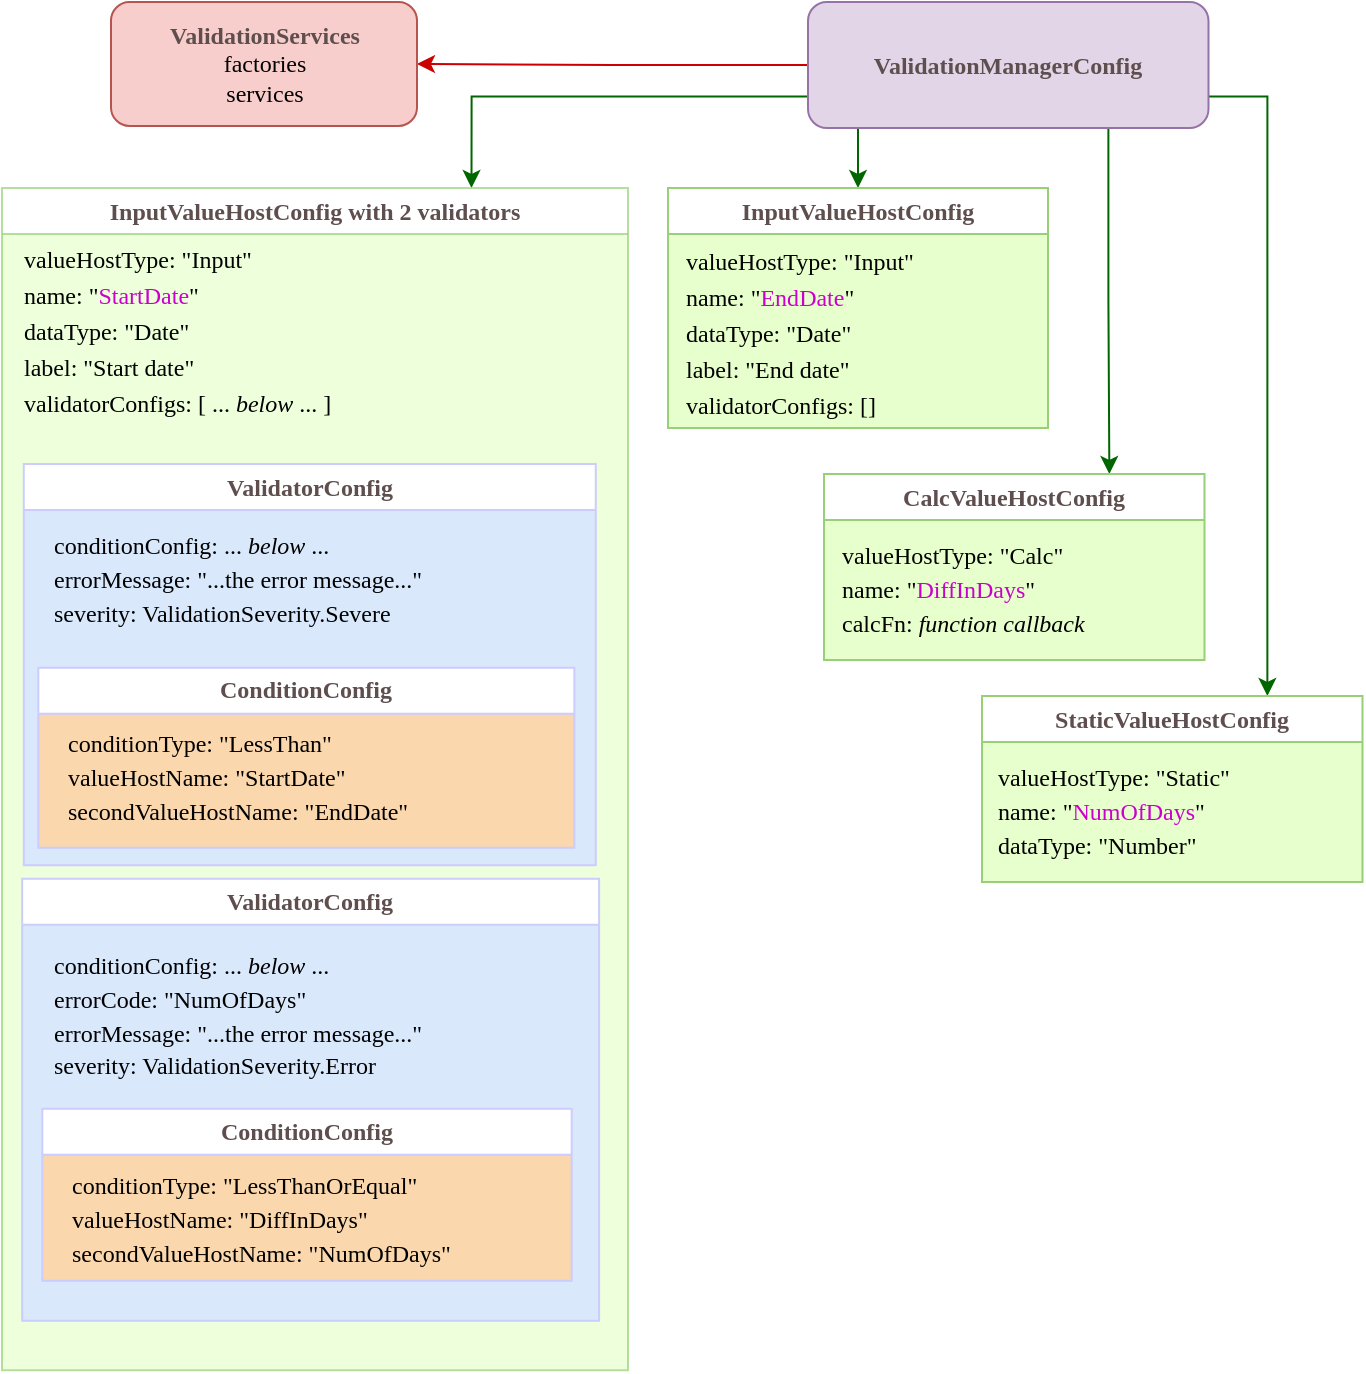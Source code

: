 <mxfile version="24.3.1" type="google">
  <diagram name="Page-1" id="_Ht9gOuzyUZ0okVe30qT">
    <mxGraphModel grid="0" page="1" gridSize="10" guides="1" tooltips="1" connect="1" arrows="1" fold="1" pageScale="1" pageWidth="850" pageHeight="1100" math="0" shadow="0">
      <root>
        <mxCell id="0" />
        <mxCell id="1" parent="0" />
        <mxCell id="ymTzm4GxknkkzWSZJKZg-1" style="edgeStyle=orthogonalEdgeStyle;rounded=0;orthogonalLoop=1;jettySize=auto;html=1;exitX=0;exitY=0.5;exitDx=0;exitDy=0;entryX=1;entryY=0.5;entryDx=0;entryDy=0;strokeColor=#CC0000;" edge="1" parent="1" source="TeC2zb-W1rzmLHfq34ra-6" target="TeC2zb-W1rzmLHfq34ra-9">
          <mxGeometry relative="1" as="geometry" />
        </mxCell>
        <mxCell id="ymTzm4GxknkkzWSZJKZg-2" style="edgeStyle=orthogonalEdgeStyle;rounded=0;orthogonalLoop=1;jettySize=auto;html=1;exitX=0;exitY=0.75;exitDx=0;exitDy=0;entryX=0.75;entryY=0;entryDx=0;entryDy=0;strokeColor=#006600;" edge="1" parent="1" source="TeC2zb-W1rzmLHfq34ra-6" target="TeC2zb-W1rzmLHfq34ra-12">
          <mxGeometry relative="1" as="geometry" />
        </mxCell>
        <mxCell id="ymTzm4GxknkkzWSZJKZg-3" style="edgeStyle=orthogonalEdgeStyle;rounded=0;orthogonalLoop=1;jettySize=auto;html=1;exitX=0.25;exitY=1;exitDx=0;exitDy=0;entryX=0.5;entryY=0;entryDx=0;entryDy=0;strokeColor=#006600;" edge="1" parent="1" source="TeC2zb-W1rzmLHfq34ra-6" target="TeC2zb-W1rzmLHfq34ra-17">
          <mxGeometry relative="1" as="geometry" />
        </mxCell>
        <mxCell id="ymTzm4GxknkkzWSZJKZg-4" style="edgeStyle=orthogonalEdgeStyle;rounded=0;orthogonalLoop=1;jettySize=auto;html=1;exitX=0.75;exitY=1;exitDx=0;exitDy=0;entryX=0.75;entryY=0;entryDx=0;entryDy=0;strokeColor=#006600;" edge="1" parent="1" source="TeC2zb-W1rzmLHfq34ra-6" target="TeC2zb-W1rzmLHfq34ra-18">
          <mxGeometry relative="1" as="geometry" />
        </mxCell>
        <mxCell id="ymTzm4GxknkkzWSZJKZg-5" style="edgeStyle=orthogonalEdgeStyle;rounded=0;orthogonalLoop=1;jettySize=auto;html=1;exitX=1;exitY=0.75;exitDx=0;exitDy=0;entryX=0.75;entryY=0;entryDx=0;entryDy=0;strokeColor=#006600;" edge="1" parent="1" source="TeC2zb-W1rzmLHfq34ra-6" target="TeC2zb-W1rzmLHfq34ra-19">
          <mxGeometry relative="1" as="geometry" />
        </mxCell>
        <mxCell id="TeC2zb-W1rzmLHfq34ra-6" value="&lt;b&gt;&lt;font color=&quot;#5e4e4e&quot;&gt;ValidationManagerConfig&lt;/font&gt;&lt;/b&gt;&lt;font face=&quot;Lucida Console&quot;&gt;&lt;br&gt;&lt;/font&gt;" style="whiteSpace=wrap;html=1;rounded=1;comic=0;labelBackgroundColor=none;strokeWidth=1;fontFamily=Verdana;fontSize=12;align=center;fillColor=#e1d5e7;strokeColor=#9673a6;" vertex="1" parent="1">
          <mxGeometry x="510" y="107" width="200.25" height="63" as="geometry" />
        </mxCell>
        <mxCell id="TeC2zb-W1rzmLHfq34ra-9" value="&lt;b style=&quot;color: rgb(94, 78, 78);&quot;&gt;ValidationServices&lt;/b&gt;&lt;br&gt;factories&lt;br&gt;services" style="whiteSpace=wrap;html=1;rounded=1;shadow=0;comic=0;labelBackgroundColor=none;strokeWidth=1;fontFamily=Verdana;fontSize=12;align=center;fillColor=#f8cecc;strokeColor=#b85450;" vertex="1" parent="1">
          <mxGeometry x="161.5" y="107" width="153" height="62" as="geometry" />
        </mxCell>
        <mxCell id="TeC2zb-W1rzmLHfq34ra-12" value="&lt;font face=&quot;Verdana&quot; color=&quot;#5e4e4e&quot;&gt;InputValueHostConfig with 2 validators&lt;/font&gt;" style="swimlane;whiteSpace=wrap;html=1;strokeColor=#97D077;fontColor=#006600;collapsible=0;opacity=70;swimlaneFillColor=#E6FFCC;" vertex="1" parent="1">
          <mxGeometry x="107" y="200" width="313" height="591.08" as="geometry" />
        </mxCell>
        <mxCell id="TeC2zb-W1rzmLHfq34ra-44" value="&lt;font face=&quot;Verdana&quot;&gt;ValidatorConfig&lt;/font&gt;" style="swimlane;horizontal=0;whiteSpace=wrap;html=1;rotation=90;strokeColor=#CCCCFF;fontColor=#5E4E4E;collapsible=0;container=0;noLabel=0;swimlaneFillColor=#DAE8FC;" vertex="1" parent="TeC2zb-W1rzmLHfq34ra-12">
          <mxGeometry x="43.82" y="311.62" width="221" height="288.46" as="geometry" />
        </mxCell>
        <mxCell id="TeC2zb-W1rzmLHfq34ra-45" value="&lt;p style=&quot;line-height: 140%;&quot;&gt;&lt;font face=&quot;Verdana&quot;&gt;conditionConfig: ... &lt;i&gt;below &lt;/i&gt;...&lt;br&gt;&lt;/font&gt;&lt;span style=&quot;background-color: initial;&quot;&gt;errorCode: &quot;NumOfDays&quot;&lt;br&gt;&lt;/span&gt;&lt;span style=&quot;background-color: initial;&quot;&gt;errorMessage: &quot;...the error message...&quot;&lt;br&gt;&lt;/span&gt;&lt;span style=&quot;background-color: initial;&quot;&gt;severity: ValidationSeverity.Error&lt;/span&gt;&lt;/p&gt;" style="whiteSpace=wrap;html=1;rounded=0;shadow=0;comic=0;labelBackgroundColor=none;strokeWidth=1;fontFamily=Verdana;fontSize=12;align=left;rotation=0;fillColor=none;strokeColor=none;container=0;spacing=4;expand=1;" vertex="1" parent="TeC2zb-W1rzmLHfq34ra-44">
          <mxGeometry x="-22" y="65" width="251" height="75" as="geometry" />
        </mxCell>
        <mxCell id="W1VKmx6ErLQKGYP9Bs0h-2" value="&lt;font face=&quot;Verdana&quot;&gt;ValidatorConfig&lt;/font&gt;" style="swimlane;horizontal=0;whiteSpace=wrap;html=1;rotation=90;strokeColor=#CCCCFF;fontColor=#5E4E4E;collapsible=0;container=0;noLabel=0;swimlaneFillColor=#DAE8FC;" vertex="1" parent="TeC2zb-W1rzmLHfq34ra-12">
          <mxGeometry x="53.54" y="95.34" width="200.68" height="286" as="geometry" />
        </mxCell>
        <mxCell id="W1VKmx6ErLQKGYP9Bs0h-4" value="&lt;p style=&quot;line-height: 140%;&quot;&gt;&lt;font face=&quot;Verdana&quot;&gt;conditionConfig: ... &lt;i&gt;below &lt;/i&gt;...&lt;br&gt;errorMessage: &quot;...the error message...&quot;&lt;br&gt;severity: ValidationSeverity.Severe&lt;/font&gt;&lt;/p&gt;" style="whiteSpace=wrap;html=1;rounded=0;shadow=0;comic=0;labelBackgroundColor=none;strokeWidth=1;fontFamily=Verdana;fontSize=12;align=left;rotation=0;fillColor=none;strokeColor=none;container=0;spacing=4;expand=1;" vertex="1" parent="W1VKmx6ErLQKGYP9Bs0h-2">
          <mxGeometry x="-31.935" y="76.87" width="260.93" height="48.5" as="geometry" />
        </mxCell>
        <mxCell id="W1VKmx6ErLQKGYP9Bs0h-5" value="&lt;font face=&quot;Verdana&quot;&gt;ConditionConfig&lt;/font&gt;" style="swimlane;horizontal=0;whiteSpace=wrap;html=1;rotation=90;strokeColor=#CCCCFF;collapsible=0;fontColor=#5E4E4E;container=0;swimlaneFillColor=#FAD7AC;swimlaneLine=1;shadow=0;" vertex="1" parent="W1VKmx6ErLQKGYP9Bs0h-2">
          <mxGeometry x="53.63" y="55.57" width="90" height="268" as="geometry" />
        </mxCell>
        <mxCell id="W1VKmx6ErLQKGYP9Bs0h-6" value="&lt;p style=&quot;line-height: 140%;&quot;&gt;conditionType: &quot;LessThan&quot;&lt;br&gt;valueHostName: &quot;StartDate&quot;&lt;br&gt;secondValueHostName: &quot;EndDate&quot;&lt;br&gt;&lt;/p&gt;" style="whiteSpace=wrap;html=1;rotation=0;fillColor=none;strokeColor=none;rounded=0;container=0;spacing=4;align=left;fontFamily=Verdana;" vertex="1" parent="W1VKmx6ErLQKGYP9Bs0h-5">
          <mxGeometry x="-78.5" y="112.48" width="232.8" height="62.5" as="geometry" />
        </mxCell>
        <mxCell id="TeC2zb-W1rzmLHfq34ra-15" value="&lt;p style=&quot;line-height: 150%;&quot;&gt;&lt;font face=&quot;Verdana&quot;&gt;valueHostType: &quot;Input&quot;&lt;br&gt;name: &quot;&lt;font style=&quot;&quot; color=&quot;#cc00cc&quot;&gt;StartDate&lt;/font&gt;&quot;&lt;br&gt;dataType: &quot;Date&quot;&lt;br&gt;label: &quot;Start date&quot;&lt;br&gt;validatorConfigs: [ ... &lt;i&gt;below &lt;/i&gt;... ]&lt;br&gt;&lt;/font&gt;&lt;/p&gt;" style="rounded=0;whiteSpace=wrap;html=1;shadow=0;comic=0;labelBackgroundColor=none;strokeWidth=1;fontFamily=Verdana;fontSize=12;align=left;fillColor=none;strokeColor=none;spacing=4;" vertex="1" parent="TeC2zb-W1rzmLHfq34ra-12">
          <mxGeometry x="7" y="26" width="309" height="90" as="geometry" />
        </mxCell>
        <mxCell id="TeC2zb-W1rzmLHfq34ra-17" value="&lt;font&gt;InputValueHostConfig&lt;/font&gt;" style="swimlane;whiteSpace=wrap;html=1;strokeColor=#97D077;collapsible=0;fontColor=#5E4E4E;fontFamily=Verdana;fillColor=default;swimlaneFillColor=#E6FFCC;" vertex="1" parent="1">
          <mxGeometry x="440" y="200" width="190" height="120" as="geometry" />
        </mxCell>
        <mxCell id="TeC2zb-W1rzmLHfq34ra-11" value="&lt;p style=&quot;line-height: 150%;&quot;&gt;&lt;span style=&quot;background-color: initial;&quot;&gt;valueHostType&lt;/span&gt;&lt;font face=&quot;Verdana&quot;&gt;&lt;font style=&quot;font-size: 12px;&quot;&gt;&lt;font style=&quot;border-color: var(--border-color);&quot;&gt;: &quot;Input&quot;&lt;br style=&quot;border-color: var(--border-color);&quot;&gt;name: &quot;&lt;font style=&quot;&quot; color=&quot;#cc00cc&quot;&gt;End&lt;font style=&quot;border-color: var(--border-color);&quot;&gt;Date&lt;/font&gt;&lt;/font&gt;&quot;&lt;br style=&quot;border-color: var(--border-color);&quot;&gt;dataType: &quot;Date&quot;&lt;br style=&quot;border-color: var(--border-color);&quot;&gt;&lt;/font&gt;label: &quot;End date&quot;&lt;br&gt;&lt;/font&gt;validatorConfigs: []&lt;/font&gt;&lt;/p&gt;" style="rounded=0;whiteSpace=wrap;html=1;shadow=0;comic=0;labelBackgroundColor=none;strokeWidth=1;fontFamily=Verdana;fontSize=12;align=left;fillColor=#E6FFCC;strokeColor=none;spacing=4;" vertex="1" parent="TeC2zb-W1rzmLHfq34ra-17">
          <mxGeometry x="4.5" y="25" width="166.5" height="94" as="geometry" />
        </mxCell>
        <mxCell id="TeC2zb-W1rzmLHfq34ra-18" value="&lt;font face=&quot;Verdana&quot;&gt;CalcValueHostConfig&lt;/font&gt;" style="swimlane;whiteSpace=wrap;html=1;startSize=23;strokeColor=#97D077;fontColor=#5E4E4E;collapsible=0;swimlaneFillColor=#E6FFCC;" vertex="1" parent="1">
          <mxGeometry x="518" y="343" width="190.25" height="93.02" as="geometry" />
        </mxCell>
        <mxCell id="TeC2zb-W1rzmLHfq34ra-10" value="&lt;p style=&quot;line-height: 140%;&quot;&gt;&lt;span style=&quot;background-color: initial;&quot;&gt;valueHostType&lt;/span&gt;&lt;font face=&quot;Verdana&quot;&gt;: &quot;Calc&quot;&lt;br&gt;name: &quot;&lt;font color=&quot;#cc00cc&quot;&gt;DiffInDays&lt;/font&gt;&quot;&lt;br&gt;calcFn: &lt;i&gt;function callback&lt;/i&gt;&lt;/font&gt;&lt;font face=&quot;Lucida Console&quot;&gt;&lt;br&gt;&lt;/font&gt;&lt;/p&gt;" style="rounded=0;html=1;shadow=0;comic=0;labelBackgroundColor=none;strokeWidth=1;fontFamily=Verdana;fontSize=12;align=left;fillColor=none;strokeColor=none;spacing=4;whiteSpace=wrap;verticalAlign=middle;" vertex="1" parent="TeC2zb-W1rzmLHfq34ra-18">
          <mxGeometry x="5" y="23.02" width="163" height="70" as="geometry" />
        </mxCell>
        <mxCell id="TeC2zb-W1rzmLHfq34ra-19" value="&lt;font face=&quot;Verdana&quot;&gt;StaticValueHostConfig&lt;/font&gt;" style="swimlane;whiteSpace=wrap;html=1;strokeColor=#97D077;swimlaneLine=1;fontColor=#5E4E4E;collapsible=0;swimlaneFillColor=#E6FFCC;" vertex="1" parent="1">
          <mxGeometry x="597" y="454" width="190.25" height="93" as="geometry">
            <mxRectangle x="587" y="30" width="150" height="30" as="alternateBounds" />
          </mxGeometry>
        </mxCell>
        <mxCell id="TeC2zb-W1rzmLHfq34ra-20" value="&lt;p style=&quot;line-height: 140%;&quot;&gt;&lt;span style=&quot;background-color: initial;&quot;&gt;valueHostType&lt;/span&gt;&lt;font face=&quot;Verdana&quot;&gt;: &quot;Static&quot;&lt;br&gt;name: &quot;&lt;font color=&quot;#cc00cc&quot;&gt;NumOfDays&lt;/font&gt;&quot;&lt;br&gt;dataType: &quot;Number&quot;&lt;/font&gt;&lt;/p&gt;" style="rounded=0;whiteSpace=wrap;html=1;shadow=0;comic=0;labelBackgroundColor=none;strokeWidth=1;fontFamily=Verdana;fontSize=12;align=left;fillColor=none;strokeColor=none;spacing=4;" vertex="1" parent="TeC2zb-W1rzmLHfq34ra-19">
          <mxGeometry x="4" y="23" width="178" height="70" as="geometry" />
        </mxCell>
        <mxCell id="TeC2zb-W1rzmLHfq34ra-46" value="&lt;font face=&quot;Verdana&quot;&gt;ConditionConfig&lt;/font&gt;" style="swimlane;horizontal=0;whiteSpace=wrap;html=1;rotation=90;strokeColor=#CCCCFF;collapsible=0;fontColor=#5E4E4E;container=0;swimlaneFillColor=#FAD7AC;" vertex="1" parent="1">
          <mxGeometry x="216.5" y="571" width="86" height="264.69" as="geometry" />
        </mxCell>
        <mxCell id="TeC2zb-W1rzmLHfq34ra-48" value="&lt;p style=&quot;line-height: 140%;&quot;&gt;&lt;span style=&quot;background-color: initial;&quot;&gt;conditionType&lt;/span&gt;: &quot;LessThanOrEqual&quot;&lt;br&gt;valueHostName: &quot;DiffInDays&quot;&lt;br&gt;secondValueHostName: &quot;NumOfDays&quot;&lt;/p&gt;" style="whiteSpace=wrap;html=1;rotation=0;fillColor=none;strokeColor=none;rounded=0;container=0;spacing=4;align=left;fontFamily=Verdana;" vertex="1" parent="TeC2zb-W1rzmLHfq34ra-46">
          <mxGeometry x="-78.02" y="113.43" width="240.8" height="62.5" as="geometry" />
        </mxCell>
      </root>
    </mxGraphModel>
  </diagram>
</mxfile>
